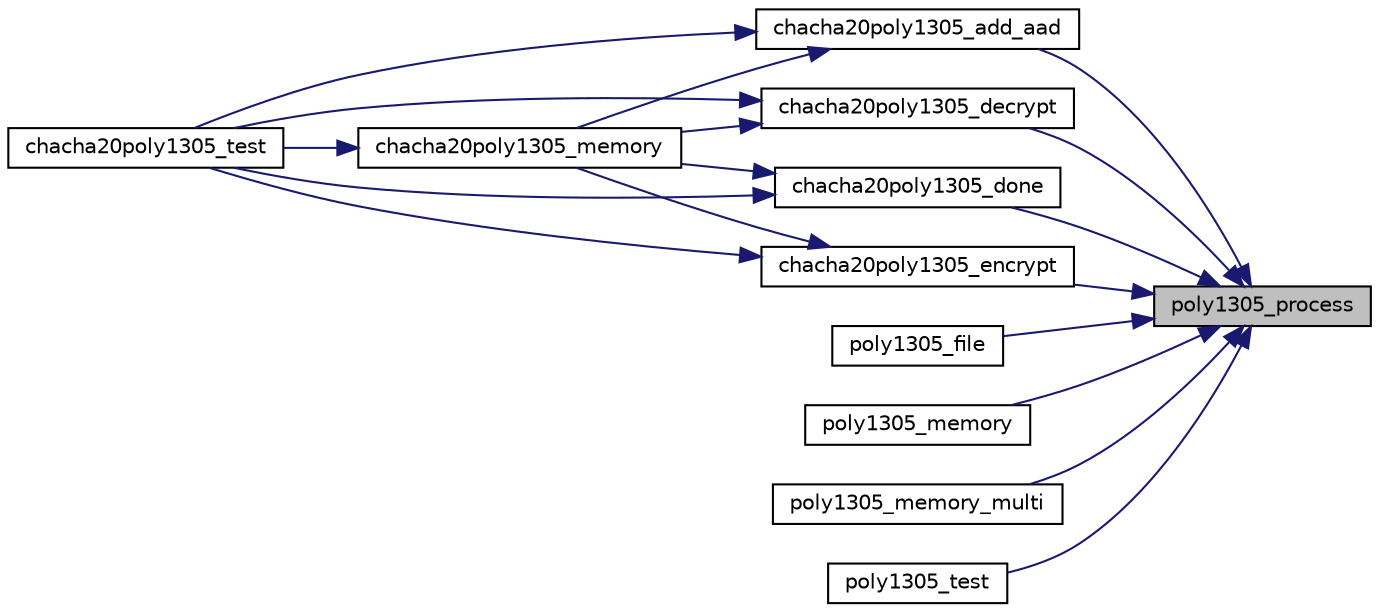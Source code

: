 digraph "poly1305_process"
{
 // LATEX_PDF_SIZE
  edge [fontname="Helvetica",fontsize="10",labelfontname="Helvetica",labelfontsize="10"];
  node [fontname="Helvetica",fontsize="10",shape=record];
  rankdir="RL";
  Node36 [label="poly1305_process",height=0.2,width=0.4,color="black", fillcolor="grey75", style="filled", fontcolor="black",tooltip="Process data through POLY1305."];
  Node36 -> Node37 [dir="back",color="midnightblue",fontsize="10",style="solid"];
  Node37 [label="chacha20poly1305_add_aad",height=0.2,width=0.4,color="black", fillcolor="white", style="filled",URL="$chacha20poly1305__add__aad_8c.html#a387de4b0a79970b797fcd7fb3159158e",tooltip="Add AAD to the ChaCha20Poly1305 state."];
  Node37 -> Node38 [dir="back",color="midnightblue",fontsize="10",style="solid"];
  Node38 [label="chacha20poly1305_memory",height=0.2,width=0.4,color="black", fillcolor="white", style="filled",URL="$chacha20poly1305__memory_8c.html#a1ad9f37fe4a4ac32fad1a1ab97f99d30",tooltip="Process an entire GCM packet in one call."];
  Node38 -> Node39 [dir="back",color="midnightblue",fontsize="10",style="solid"];
  Node39 [label="chacha20poly1305_test",height=0.2,width=0.4,color="black", fillcolor="white", style="filled",URL="$chacha20poly1305__test_8c.html#a3ed16a3fd7fc440bc9137936ddb99793",tooltip=" "];
  Node37 -> Node39 [dir="back",color="midnightblue",fontsize="10",style="solid"];
  Node36 -> Node40 [dir="back",color="midnightblue",fontsize="10",style="solid"];
  Node40 [label="chacha20poly1305_decrypt",height=0.2,width=0.4,color="black", fillcolor="white", style="filled",URL="$chacha20poly1305__decrypt_8c.html#a720b42faa2bcb456a96865c180a1556d",tooltip="Decrypt bytes of ciphertext with ChaCha20Poly1305."];
  Node40 -> Node38 [dir="back",color="midnightblue",fontsize="10",style="solid"];
  Node40 -> Node39 [dir="back",color="midnightblue",fontsize="10",style="solid"];
  Node36 -> Node41 [dir="back",color="midnightblue",fontsize="10",style="solid"];
  Node41 [label="chacha20poly1305_done",height=0.2,width=0.4,color="black", fillcolor="white", style="filled",URL="$chacha20poly1305__done_8c.html#a8e23c78c75ba0774fb8d0c914e1a8020",tooltip="Terminate a ChaCha20Poly1305 stream."];
  Node41 -> Node38 [dir="back",color="midnightblue",fontsize="10",style="solid"];
  Node41 -> Node39 [dir="back",color="midnightblue",fontsize="10",style="solid"];
  Node36 -> Node42 [dir="back",color="midnightblue",fontsize="10",style="solid"];
  Node42 [label="chacha20poly1305_encrypt",height=0.2,width=0.4,color="black", fillcolor="white", style="filled",URL="$chacha20poly1305__encrypt_8c.html#ad2ae25bf3a8b5a6412f350da439c7950",tooltip="Encrypt bytes of ciphertext with ChaCha20Poly1305."];
  Node42 -> Node38 [dir="back",color="midnightblue",fontsize="10",style="solid"];
  Node42 -> Node39 [dir="back",color="midnightblue",fontsize="10",style="solid"];
  Node36 -> Node43 [dir="back",color="midnightblue",fontsize="10",style="solid"];
  Node43 [label="poly1305_file",height=0.2,width=0.4,color="black", fillcolor="white", style="filled",URL="$poly1305__file_8c.html#aca704db89279fb2fbe2998b5c7fbf9d4",tooltip="POLY1305 a file."];
  Node36 -> Node44 [dir="back",color="midnightblue",fontsize="10",style="solid"];
  Node44 [label="poly1305_memory",height=0.2,width=0.4,color="black", fillcolor="white", style="filled",URL="$poly1305__memory_8c.html#a47a72f0367bb1f1fc7127c17cbc3f608",tooltip="POLY1305 a block of memory to produce the authentication tag."];
  Node36 -> Node45 [dir="back",color="midnightblue",fontsize="10",style="solid"];
  Node45 [label="poly1305_memory_multi",height=0.2,width=0.4,color="black", fillcolor="white", style="filled",URL="$poly1305__memory__multi_8c.html#a6cb8a0f7f61b0494d7f024c162683980",tooltip="POLY1305 multiple blocks of memory to produce the authentication tag."];
  Node36 -> Node46 [dir="back",color="midnightblue",fontsize="10",style="solid"];
  Node46 [label="poly1305_test",height=0.2,width=0.4,color="black", fillcolor="white", style="filled",URL="$poly1305__test_8c.html#ac69922339d35e0db5506f3ed33d67165",tooltip=" "];
}
